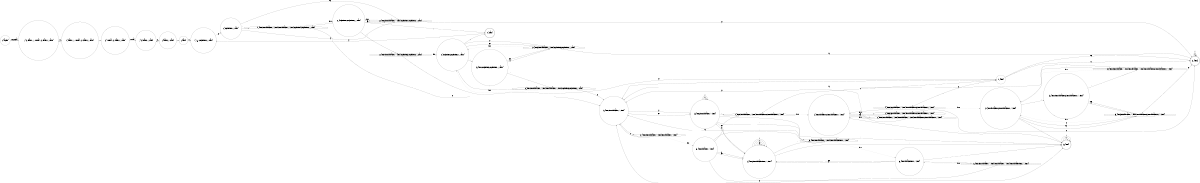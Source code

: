 digraph {
rankdir=LR;
size="8,5";
node [shape = circle, color = black];
0 [label="0 - [sample_0]"];
1 [label="1 - [<A>,header_1,<;>,<terminal>,<A>,header_2,<;>,main_0]"];
2 [label="2 - [header_1,<;>,<terminal>,<A>,header_2,<;>,main_0]"];
3 [label="3 - [<terminal>,<A>,header_2,<;>,main_0]"];
4 [label="4 - [<A>,header_2,<;>,main_0]"];
5 [label="5 - [header_2,<;>,main_0]"];
6 [label="6 - [main_0]"];
7 [label="7 - [<::=>,complex_item_0,<;>,main_1]"];
8 [label="8 - [complex_item_0,<;>,main_1]"];
15 [label="15 - [item_0,item_with_bracket_1,<)>,item_4]"];
16 [label="16 - [complex_item_1,complex_item_2,<;>,main_1]"];
21 [label="21 - [item_0]"];
22 [label="22 - [complex_item_3,complex_item_2,<;>,main_1]"];
25 [label="25 - [item_0,complex_item_3,complex_item_2,<;>,main_1]"];
35 [label="35 - [item_3,item_with_bracket_1,<)>,item_4]"];
36 [label="36 - [item_with_bracket_1,<)>,item_4]"];
43 [label="43 - [item_with_bracket_or_2,item_with_bracket_or_1,<)>,item_4]"];
50 [label="50 - [item_with_bracket_or_3,item_with_bracket_or_1,<)>,item_4]"];
53 [label="53 - [item_0,item_with_bracket_or_3,item_with_bracket_or_1,<)>,item_4]"];
64 [label="64 - [item_3,item_with_bracket_items_1,<)>,item_4]"];
66 [label="66 - [item_with_bracket_items_1,<)>,item_4]"];
node [shape = octagon];
14 [label="14 - [item_0,item_with_bracket_1,<)>,item_4,item_with_bracket_1,<)>,item_4,complex_item_1,complex_item_2,<;>,main_1]"];
20 [label="20 - [item_0,item_with_bracket_1,<)>,item_4,complex_item_3,complex_item_2,<;>,main_1]"];
28 [label="28 - [item_0,item_with_bracket_1,<)>,item_4,item_with_bracket_1,<)>,item_4,complex_item_3,complex_item_2,<;>,main_1]"];
30 [label="30 - [item_3,item_with_bracket_1,<)>,item_4,complex_item_3,complex_item_2,<;>,main_1]"];
37 [label="37 - [item_0,item_with_bracket_1,<)>,item_4,item_with_bracket_1,<)>,item_4]"];
42 [label="42 - [item_0,item_with_bracket_1,<)>,item_4,item_with_bracket_or_2,item_with_bracket_or_1,<)>,item_4]"];
49 [label="49 - [item_0,item_with_bracket_1,<)>,item_4,item_with_bracket_or_3,item_with_bracket_or_1,<)>,item_4]"];
56 [label="56 - [item_0,item_with_bracket_1,<)>,item_4,item_with_bracket_1,<)>,item_4,item_with_bracket_or_3,item_with_bracket_or_1,<)>,item_4]"];
58 [label="58 - [item_3,item_with_bracket_1,<)>,item_4,item_with_bracket_or_3,item_with_bracket_or_1,<)>,item_4]"];
61 [label="61 - [item_0,item_with_bracket_1,<)>,item_4,item_with_bracket_1,<)>,item_4,item_with_bracket_or_2,item_with_bracket_or_1,<)>,item_4]"];
63 [label="63 - [item_3,item_with_bracket_1,<)>,item_4,item_with_bracket_or_2,item_with_bracket_or_1,<)>,item_4]"];
65 [label="65 - [item_0,item_with_bracket_1,<)>,item_4,item_with_bracket_items_1,<)>,item_4]"];
73 [label="73 - [item_0,item_with_bracket_1,<)>,item_4,item_with_bracket_1,<)>,item_4,item_with_bracket_items_1,<)>,item_4]"];
80 [label="80 - [item_3,item_with_bracket_1,<)>,item_4,complex_item_1,complex_item_2,<;>,main_1]"];
node [shape = doublecircle];
10 [label="10 - [main_1]"];
31 [label="31 - [item_3]"];
38 [label="38 - [item_4]"];
0 -> 1 [ label = "non-terminal", color = "black" ];
1 -> 2 [ label = "A", color = "black" ];
2 -> 1 [ label = ",", color = "black" ];
2 -> 3 [ label = ";", color = "black" ];
3 -> 4 [ label = "terminal", color = "black" ];
4 -> 5 [ label = "A", color = "black" ];
5 -> 4 [ label = ",", color = "black" ];
5 -> 6 [ label = ";", color = "black" ];
6 -> 7 [ label = "A", color = "black" ];
7 -> 8 [ label = "::=", color = "black" ];
8 -> 80 [ label = "A", color = "black" ];
8 -> 80 [ label = "eps", color = "black" ];
8 -> 14 [ label = "(", color = "black" ];
10 -> 7 [ label = "A", color = "black" ];
15 -> 35 [ label = "A", color = "black" ];
15 -> 35 [ label = "eps", color = "black" ];
15 -> 37 [ label = "(", color = "black" ];
16 -> 80 [ label = "A", color = "black" ];
16 -> 10 [ label = ";", color = "black" ];
16 -> 80 [ label = "eps", color = "black" ];
16 -> 14 [ label = "(", color = "black" ];
16 -> 20 [ label = "|", color = "black" ];
14 -> 15 [label="up"];
14 -> 16 [style=dotted, label="down"];
21 -> 31 [ label = "A", color = "black" ];
21 -> 31 [ label = "eps", color = "black" ];
21 -> 15 [ label = "(", color = "black" ];
22 -> 30 [ label = "A", color = "black" ];
22 -> 10 [ label = ";", color = "black" ];
22 -> 30 [ label = "eps", color = "black" ];
22 -> 28 [ label = "(", color = "black" ];
22 -> 25 [ label = "|", color = "black" ];
20 -> 21 [label="up"];
20 -> 22 [style=dotted, label="down"];
25 -> 30 [ label = "A", color = "black" ];
25 -> 30 [ label = "eps", color = "black" ];
25 -> 28 [ label = "(", color = "black" ];
28 -> 15 [label="up"];
28 -> 22 [style=dotted, label="down"];
31 -> 31 [ label = "*", color = "black" ];
31 -> 31 [ label = "+", color = "black" ];
31 -> 31 [ label = "?", color = "black" ];
30 -> 31 [label="up"];
30 -> 22 [style=dotted, label="down"];
35 -> 64 [ label = "A", color = "black" ];
35 -> 64 [ label = "eps", color = "black" ];
35 -> 65 [ label = "(", color = "black" ];
35 -> 38 [ label = ")", color = "black" ];
35 -> 42 [ label = "|", color = "black" ];
35 -> 35 [ label = "*", color = "black" ];
35 -> 35 [ label = "+", color = "black" ];
35 -> 35 [ label = "?", color = "black" ];
36 -> 64 [ label = "A", color = "black" ];
36 -> 64 [ label = "eps", color = "black" ];
36 -> 65 [ label = "(", color = "black" ];
36 -> 38 [ label = ")", color = "black" ];
36 -> 42 [ label = "|", color = "black" ];
37 -> 15 [label="up"];
37 -> 36 [style=dotted, label="down"];
38 -> 38 [ label = "*", color = "black" ];
38 -> 38 [ label = "+", color = "black" ];
38 -> 38 [ label = "?", color = "black" ];
43 -> 63 [ label = "A", color = "black" ];
43 -> 63 [ label = "eps", color = "black" ];
43 -> 61 [ label = "(", color = "black" ];
43 -> 38 [ label = ")", color = "black" ];
43 -> 49 [ label = "|", color = "black" ];
42 -> 21 [label="up"];
42 -> 43 [style=dotted, label="down"];
50 -> 58 [ label = "A", color = "black" ];
50 -> 58 [ label = "eps", color = "black" ];
50 -> 56 [ label = "(", color = "black" ];
50 -> 38 [ label = ")", color = "black" ];
50 -> 53 [ label = "|", color = "black" ];
49 -> 21 [label="up"];
49 -> 50 [style=dotted, label="down"];
53 -> 58 [ label = "A", color = "black" ];
53 -> 58 [ label = "eps", color = "black" ];
53 -> 56 [ label = "(", color = "black" ];
56 -> 15 [label="up"];
56 -> 50 [style=dotted, label="down"];
58 -> 31 [label="up"];
58 -> 50 [style=dotted, label="down"];
61 -> 15 [label="up"];
61 -> 43 [style=dotted, label="down"];
63 -> 31 [label="up"];
63 -> 43 [style=dotted, label="down"];
64 -> 64 [ label = "A", color = "black" ];
64 -> 64 [ label = "eps", color = "black" ];
64 -> 65 [ label = "(", color = "black" ];
64 -> 38 [ label = ")", color = "black" ];
64 -> 64 [ label = "*", color = "black" ];
64 -> 64 [ label = "+", color = "black" ];
64 -> 64 [ label = "?", color = "black" ];
66 -> 64 [ label = "A", color = "black" ];
66 -> 64 [ label = "eps", color = "black" ];
66 -> 73 [ label = "(", color = "black" ];
66 -> 38 [ label = ")", color = "black" ];
65 -> 15 [label="up"];
65 -> 66 [style=dotted, label="down"];
73 -> 15 [label="up"];
73 -> 66 [style=dotted, label="down"];
80 -> 31 [label="up"];
80 -> 16 [style=dotted, label="down"];
}
